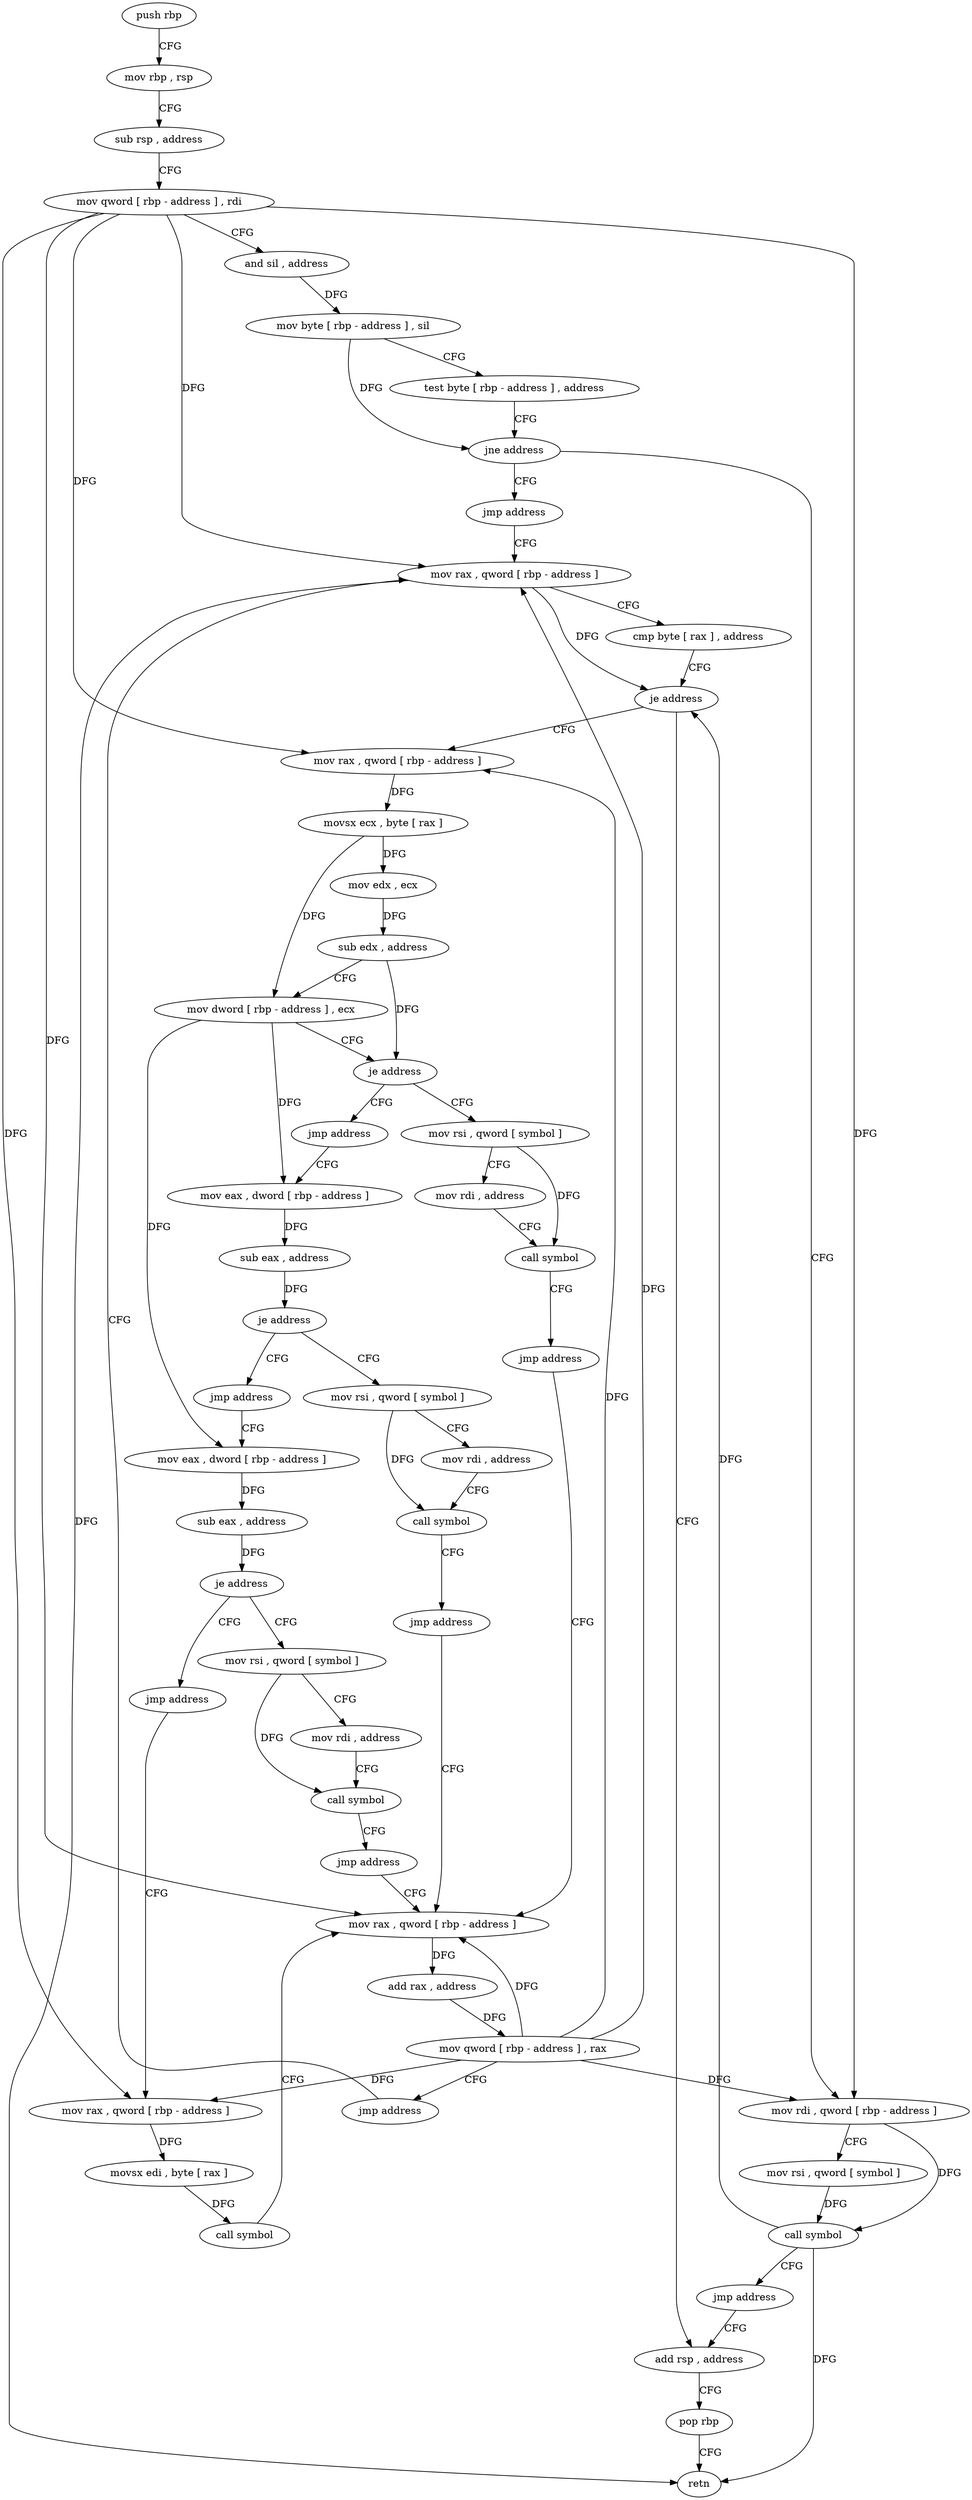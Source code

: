 digraph "func" {
"4209648" [label = "push rbp" ]
"4209649" [label = "mov rbp , rsp" ]
"4209652" [label = "sub rsp , address" ]
"4209656" [label = "mov qword [ rbp - address ] , rdi" ]
"4209660" [label = "and sil , address" ]
"4209664" [label = "mov byte [ rbp - address ] , sil" ]
"4209668" [label = "test byte [ rbp - address ] , address" ]
"4209672" [label = "jne address" ]
"4209700" [label = "jmp address" ]
"4209678" [label = "mov rdi , qword [ rbp - address ]" ]
"4209705" [label = "mov rax , qword [ rbp - address ]" ]
"4209682" [label = "mov rsi , qword [ symbol ]" ]
"4209690" [label = "call symbol" ]
"4209695" [label = "jmp address" ]
"4209893" [label = "add rsp , address" ]
"4209709" [label = "cmp byte [ rax ] , address" ]
"4209712" [label = "je address" ]
"4209718" [label = "mov rax , qword [ rbp - address ]" ]
"4209897" [label = "pop rbp" ]
"4209898" [label = "retn" ]
"4209722" [label = "movsx ecx , byte [ rax ]" ]
"4209725" [label = "mov edx , ecx" ]
"4209727" [label = "sub edx , address" ]
"4209730" [label = "mov dword [ rbp - address ] , ecx" ]
"4209733" [label = "je address" ]
"4209778" [label = "mov rsi , qword [ symbol ]" ]
"4209739" [label = "jmp address" ]
"4209786" [label = "mov rdi , address" ]
"4209796" [label = "call symbol" ]
"4209801" [label = "jmp address" ]
"4209874" [label = "mov rax , qword [ rbp - address ]" ]
"4209744" [label = "mov eax , dword [ rbp - address ]" ]
"4209878" [label = "add rax , address" ]
"4209884" [label = "mov qword [ rbp - address ] , rax" ]
"4209888" [label = "jmp address" ]
"4209747" [label = "sub eax , address" ]
"4209750" [label = "je address" ]
"4209806" [label = "mov rsi , qword [ symbol ]" ]
"4209756" [label = "jmp address" ]
"4209814" [label = "mov rdi , address" ]
"4209824" [label = "call symbol" ]
"4209829" [label = "jmp address" ]
"4209761" [label = "mov eax , dword [ rbp - address ]" ]
"4209764" [label = "sub eax , address" ]
"4209767" [label = "je address" ]
"4209834" [label = "mov rsi , qword [ symbol ]" ]
"4209773" [label = "jmp address" ]
"4209842" [label = "mov rdi , address" ]
"4209852" [label = "call symbol" ]
"4209857" [label = "jmp address" ]
"4209862" [label = "mov rax , qword [ rbp - address ]" ]
"4209866" [label = "movsx edi , byte [ rax ]" ]
"4209869" [label = "call symbol" ]
"4209648" -> "4209649" [ label = "CFG" ]
"4209649" -> "4209652" [ label = "CFG" ]
"4209652" -> "4209656" [ label = "CFG" ]
"4209656" -> "4209660" [ label = "CFG" ]
"4209656" -> "4209678" [ label = "DFG" ]
"4209656" -> "4209705" [ label = "DFG" ]
"4209656" -> "4209718" [ label = "DFG" ]
"4209656" -> "4209874" [ label = "DFG" ]
"4209656" -> "4209862" [ label = "DFG" ]
"4209660" -> "4209664" [ label = "DFG" ]
"4209664" -> "4209668" [ label = "CFG" ]
"4209664" -> "4209672" [ label = "DFG" ]
"4209668" -> "4209672" [ label = "CFG" ]
"4209672" -> "4209700" [ label = "CFG" ]
"4209672" -> "4209678" [ label = "CFG" ]
"4209700" -> "4209705" [ label = "CFG" ]
"4209678" -> "4209682" [ label = "CFG" ]
"4209678" -> "4209690" [ label = "DFG" ]
"4209705" -> "4209709" [ label = "CFG" ]
"4209705" -> "4209712" [ label = "DFG" ]
"4209705" -> "4209898" [ label = "DFG" ]
"4209682" -> "4209690" [ label = "DFG" ]
"4209690" -> "4209695" [ label = "CFG" ]
"4209690" -> "4209712" [ label = "DFG" ]
"4209690" -> "4209898" [ label = "DFG" ]
"4209695" -> "4209893" [ label = "CFG" ]
"4209893" -> "4209897" [ label = "CFG" ]
"4209709" -> "4209712" [ label = "CFG" ]
"4209712" -> "4209893" [ label = "CFG" ]
"4209712" -> "4209718" [ label = "CFG" ]
"4209718" -> "4209722" [ label = "DFG" ]
"4209897" -> "4209898" [ label = "CFG" ]
"4209722" -> "4209725" [ label = "DFG" ]
"4209722" -> "4209730" [ label = "DFG" ]
"4209725" -> "4209727" [ label = "DFG" ]
"4209727" -> "4209730" [ label = "CFG" ]
"4209727" -> "4209733" [ label = "DFG" ]
"4209730" -> "4209733" [ label = "CFG" ]
"4209730" -> "4209744" [ label = "DFG" ]
"4209730" -> "4209761" [ label = "DFG" ]
"4209733" -> "4209778" [ label = "CFG" ]
"4209733" -> "4209739" [ label = "CFG" ]
"4209778" -> "4209786" [ label = "CFG" ]
"4209778" -> "4209796" [ label = "DFG" ]
"4209739" -> "4209744" [ label = "CFG" ]
"4209786" -> "4209796" [ label = "CFG" ]
"4209796" -> "4209801" [ label = "CFG" ]
"4209801" -> "4209874" [ label = "CFG" ]
"4209874" -> "4209878" [ label = "DFG" ]
"4209744" -> "4209747" [ label = "DFG" ]
"4209878" -> "4209884" [ label = "DFG" ]
"4209884" -> "4209888" [ label = "CFG" ]
"4209884" -> "4209678" [ label = "DFG" ]
"4209884" -> "4209705" [ label = "DFG" ]
"4209884" -> "4209718" [ label = "DFG" ]
"4209884" -> "4209874" [ label = "DFG" ]
"4209884" -> "4209862" [ label = "DFG" ]
"4209888" -> "4209705" [ label = "CFG" ]
"4209747" -> "4209750" [ label = "DFG" ]
"4209750" -> "4209806" [ label = "CFG" ]
"4209750" -> "4209756" [ label = "CFG" ]
"4209806" -> "4209814" [ label = "CFG" ]
"4209806" -> "4209824" [ label = "DFG" ]
"4209756" -> "4209761" [ label = "CFG" ]
"4209814" -> "4209824" [ label = "CFG" ]
"4209824" -> "4209829" [ label = "CFG" ]
"4209829" -> "4209874" [ label = "CFG" ]
"4209761" -> "4209764" [ label = "DFG" ]
"4209764" -> "4209767" [ label = "DFG" ]
"4209767" -> "4209834" [ label = "CFG" ]
"4209767" -> "4209773" [ label = "CFG" ]
"4209834" -> "4209842" [ label = "CFG" ]
"4209834" -> "4209852" [ label = "DFG" ]
"4209773" -> "4209862" [ label = "CFG" ]
"4209842" -> "4209852" [ label = "CFG" ]
"4209852" -> "4209857" [ label = "CFG" ]
"4209857" -> "4209874" [ label = "CFG" ]
"4209862" -> "4209866" [ label = "DFG" ]
"4209866" -> "4209869" [ label = "DFG" ]
"4209869" -> "4209874" [ label = "CFG" ]
}
